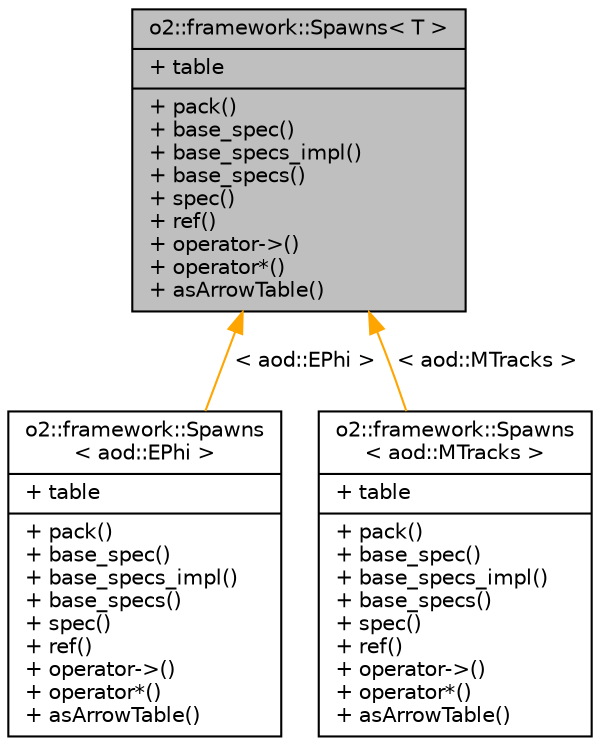 digraph "o2::framework::Spawns&lt; T &gt;"
{
 // INTERACTIVE_SVG=YES
  bgcolor="transparent";
  edge [fontname="Helvetica",fontsize="10",labelfontname="Helvetica",labelfontsize="10"];
  node [fontname="Helvetica",fontsize="10",shape=record];
  Node0 [label="{o2::framework::Spawns\< T \>\n|+ table\l|+ pack()\l+ base_spec()\l+ base_specs_impl()\l+ base_specs()\l+ spec()\l+ ref()\l+ operator-\>()\l+ operator*()\l+ asArrowTable()\l}",height=0.2,width=0.4,color="black", fillcolor="grey75", style="filled", fontcolor="black"];
  Node0 -> Node1 [dir="back",color="orange",fontsize="10",style="solid",label=" \< aod::EPhi \>" ,fontname="Helvetica"];
  Node1 [label="{o2::framework::Spawns\l\< aod::EPhi \>\n|+ table\l|+ pack()\l+ base_spec()\l+ base_specs_impl()\l+ base_specs()\l+ spec()\l+ ref()\l+ operator-\>()\l+ operator*()\l+ asArrowTable()\l}",height=0.2,width=0.4,color="black",URL="$d7/d15/structo2_1_1framework_1_1Spawns.html"];
  Node0 -> Node2 [dir="back",color="orange",fontsize="10",style="solid",label=" \< aod::MTracks \>" ,fontname="Helvetica"];
  Node2 [label="{o2::framework::Spawns\l\< aod::MTracks \>\n|+ table\l|+ pack()\l+ base_spec()\l+ base_specs_impl()\l+ base_specs()\l+ spec()\l+ ref()\l+ operator-\>()\l+ operator*()\l+ asArrowTable()\l}",height=0.2,width=0.4,color="black",URL="$d7/d15/structo2_1_1framework_1_1Spawns.html"];
}
